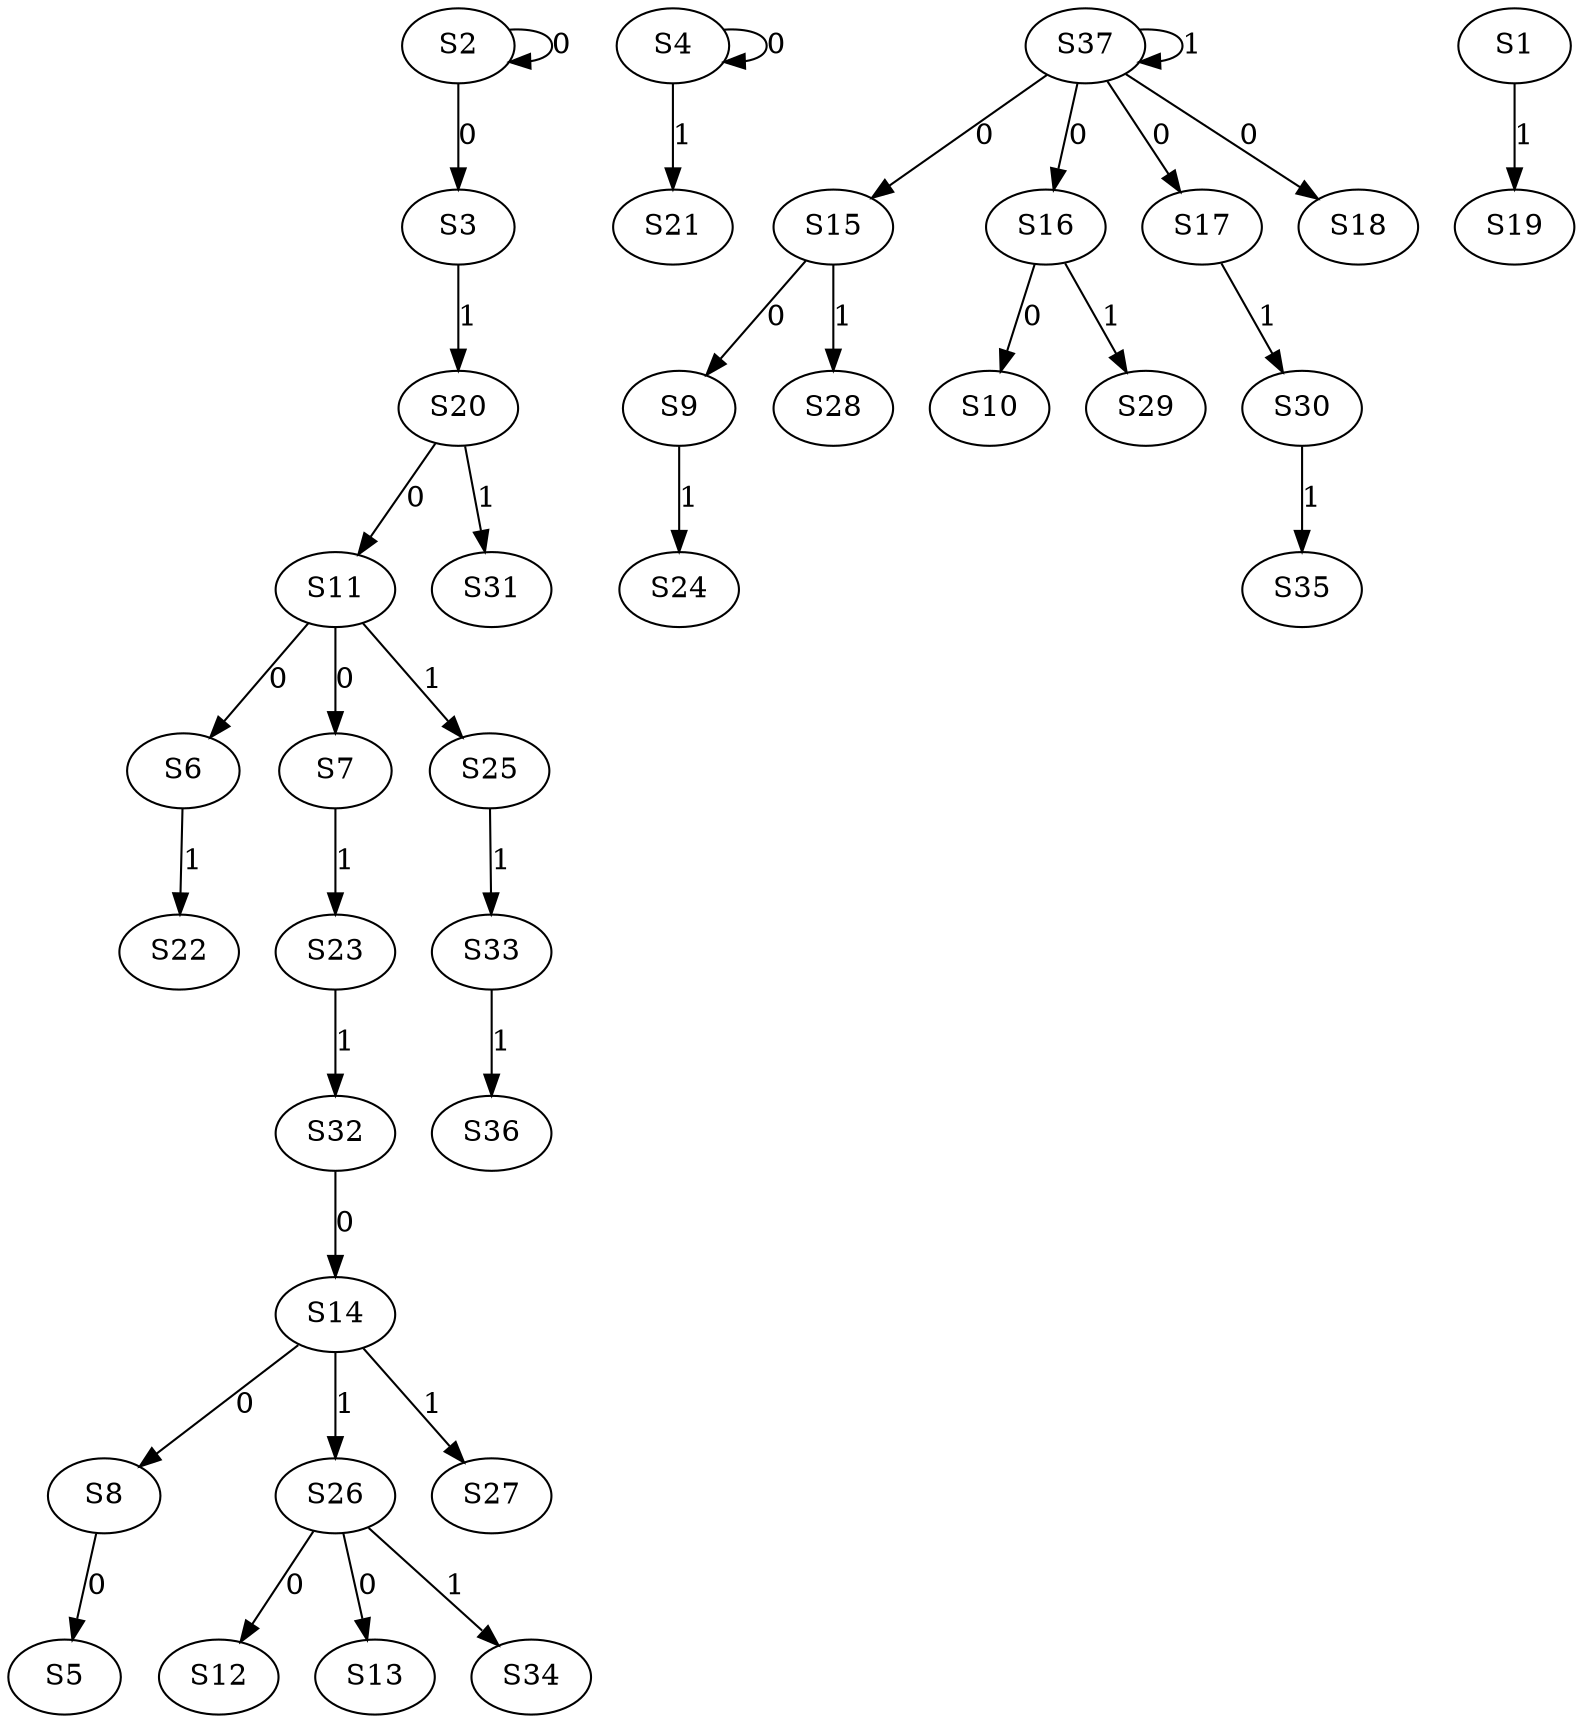 strict digraph {
	S2 -> S2 [ label = 0 ];
	S2 -> S3 [ label = 0 ];
	S4 -> S4 [ label = 0 ];
	S8 -> S5 [ label = 0 ];
	S11 -> S6 [ label = 0 ];
	S11 -> S7 [ label = 0 ];
	S14 -> S8 [ label = 0 ];
	S15 -> S9 [ label = 0 ];
	S16 -> S10 [ label = 0 ];
	S20 -> S11 [ label = 0 ];
	S26 -> S12 [ label = 0 ];
	S26 -> S13 [ label = 0 ];
	S32 -> S14 [ label = 0 ];
	S37 -> S15 [ label = 0 ];
	S37 -> S16 [ label = 0 ];
	S37 -> S17 [ label = 0 ];
	S37 -> S18 [ label = 0 ];
	S1 -> S19 [ label = 1 ];
	S3 -> S20 [ label = 1 ];
	S4 -> S21 [ label = 1 ];
	S6 -> S22 [ label = 1 ];
	S7 -> S23 [ label = 1 ];
	S9 -> S24 [ label = 1 ];
	S11 -> S25 [ label = 1 ];
	S14 -> S26 [ label = 1 ];
	S14 -> S27 [ label = 1 ];
	S15 -> S28 [ label = 1 ];
	S16 -> S29 [ label = 1 ];
	S17 -> S30 [ label = 1 ];
	S20 -> S31 [ label = 1 ];
	S23 -> S32 [ label = 1 ];
	S25 -> S33 [ label = 1 ];
	S26 -> S34 [ label = 1 ];
	S30 -> S35 [ label = 1 ];
	S33 -> S36 [ label = 1 ];
	S37 -> S37 [ label = 1 ];
}